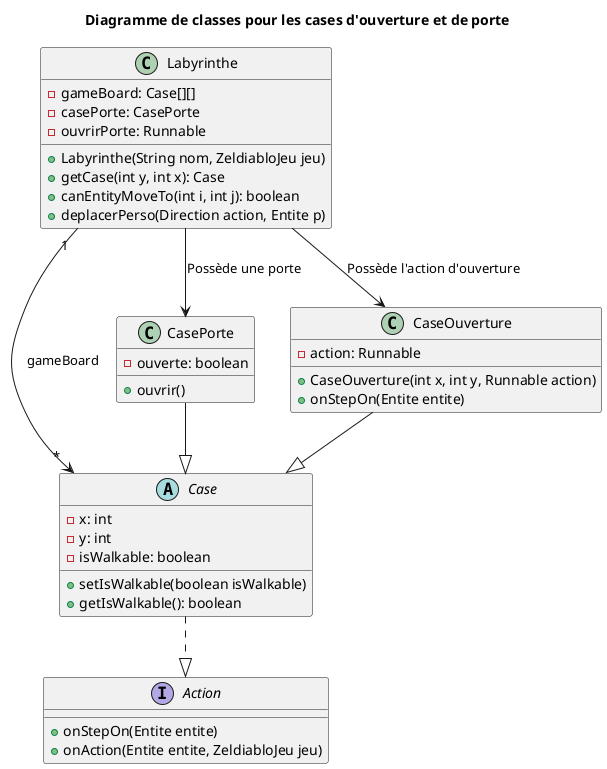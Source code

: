 @startuml
title Diagramme de classes pour les cases d'ouverture et de porte

interface Action {
    +onStepOn(Entite entite)
    +onAction(Entite entite, ZeldiabloJeu jeu)
}

abstract class Case {
        -x: int
        -y: int
    -isWalkable: boolean
    +setIsWalkable(boolean isWalkable)
    +getIsWalkable(): boolean
}

class CasePorte {
    -ouverte: boolean
    +ouvrir()
}

class CaseOuverture {
        -action: Runnable
        +CaseOuverture(int x, int y, Runnable action)
        +onStepOn(Entite entite)
}

class Labyrinthe {
        -gameBoard: Case[][]
        -casePorte: CasePorte
        -ouvrirPorte: Runnable
        +Labyrinthe(String nom, ZeldiabloJeu jeu)
        +getCase(int y, int x): Case
        +canEntityMoveTo(int i, int j): boolean
        +deplacerPerso(Direction action, Entite p)
}

Case ..|> Action
CasePorte --|> Case
CaseOuverture --|> Case
Labyrinthe --> CasePorte : Possède une porte
Labyrinthe --> CaseOuverture : Possède l'action d'ouverture
Labyrinthe "1" --> "*" Case : gameBoard

@enduml